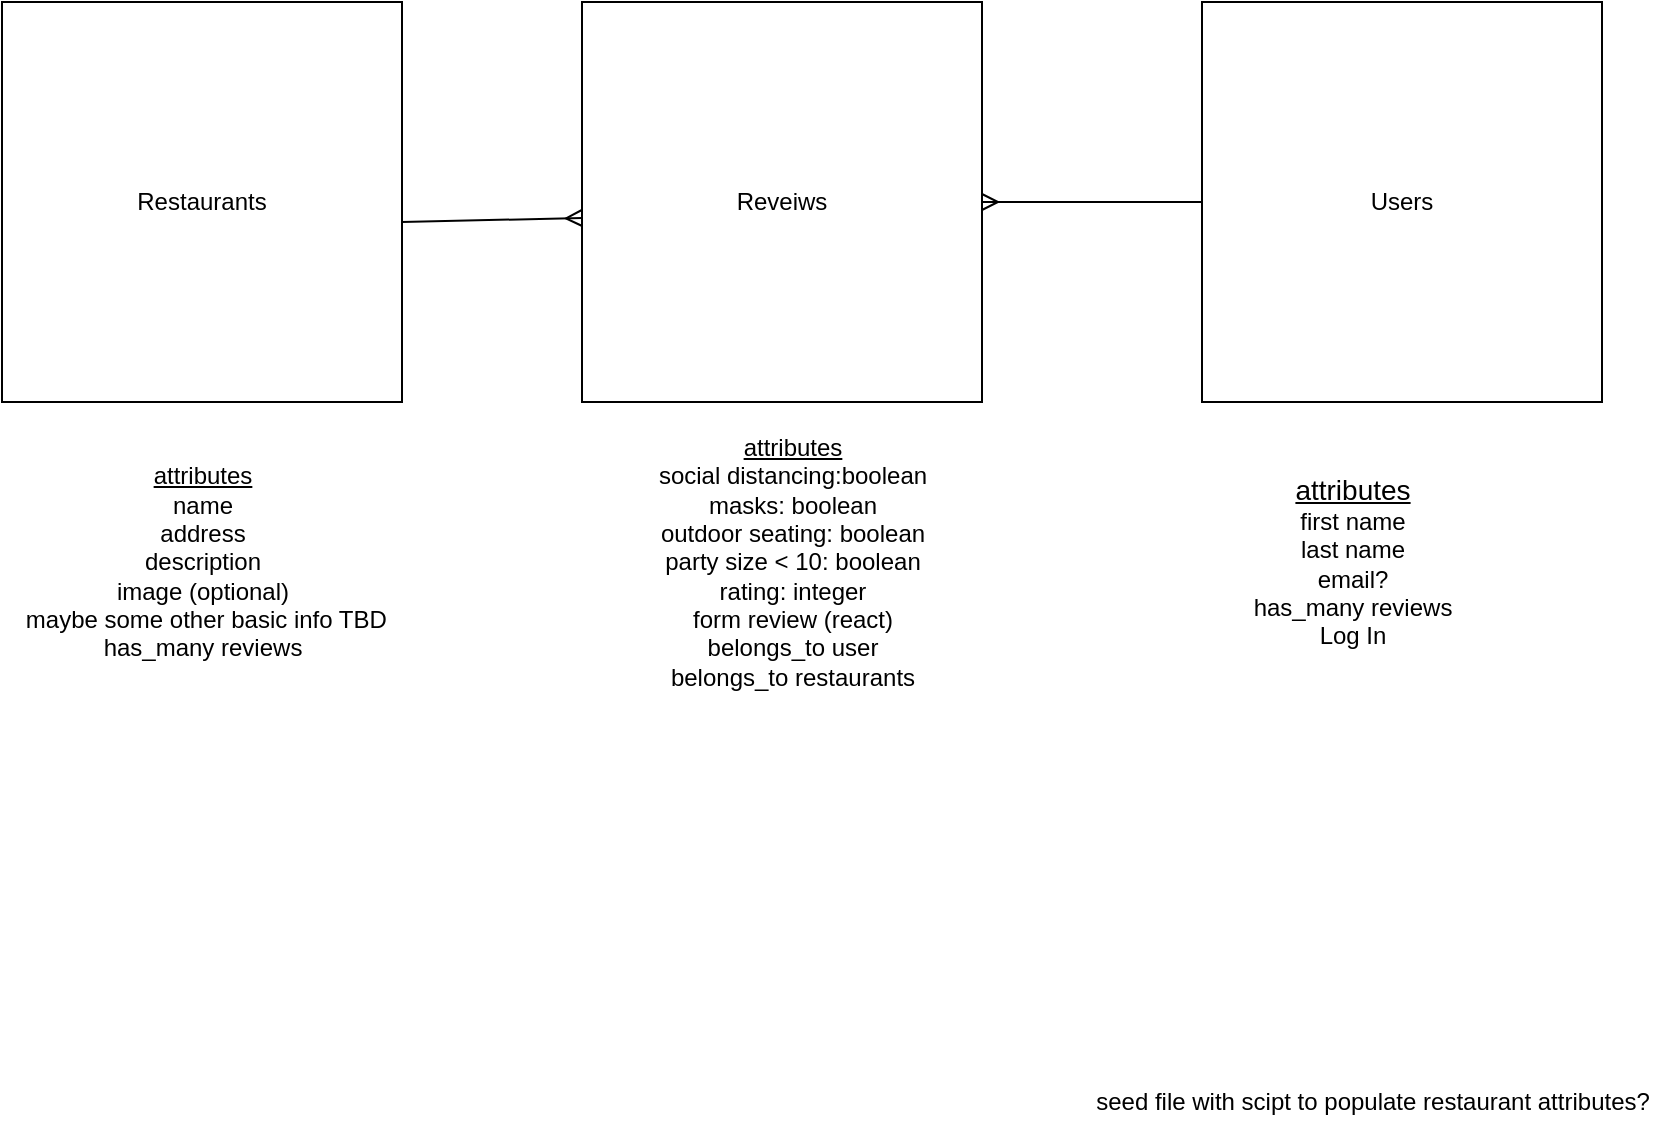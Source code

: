 <mxfile version="13.8.3" type="github">
  <diagram id="hovLEJ-dNR2mSK_s2hqZ" name="Page-1">
    <mxGraphModel dx="926" dy="571" grid="1" gridSize="10" guides="1" tooltips="1" connect="1" arrows="1" fold="1" page="1" pageScale="1" pageWidth="850" pageHeight="1100" math="0" shadow="0">
      <root>
        <mxCell id="0" />
        <mxCell id="1" parent="0" />
        <mxCell id="yNtRE2YVVB5kZNCRv-Dg-1" value="Restaurants" style="whiteSpace=wrap;html=1;aspect=fixed;" parent="1" vertex="1">
          <mxGeometry x="40" y="120" width="200" height="200" as="geometry" />
        </mxCell>
        <mxCell id="yNtRE2YVVB5kZNCRv-Dg-2" value="Reveiws" style="whiteSpace=wrap;html=1;aspect=fixed;" parent="1" vertex="1">
          <mxGeometry x="330" y="120" width="200" height="200" as="geometry" />
        </mxCell>
        <mxCell id="yNtRE2YVVB5kZNCRv-Dg-3" value="" style="endArrow=ERmany;html=1;endFill=0;" parent="1" edge="1">
          <mxGeometry width="50" height="50" relative="1" as="geometry">
            <mxPoint x="240" y="230" as="sourcePoint" />
            <mxPoint x="330" y="228" as="targetPoint" />
          </mxGeometry>
        </mxCell>
        <mxCell id="yNtRE2YVVB5kZNCRv-Dg-4" value="&lt;u&gt;attributes&lt;br&gt;&lt;/u&gt;name&lt;br&gt;address&lt;br&gt;description&lt;br&gt;image (optional)&lt;br&gt;&amp;nbsp;maybe some other basic info TBD&lt;br&gt;has_many reviews" style="text;html=1;align=center;verticalAlign=middle;resizable=0;points=[];autosize=1;" parent="1" vertex="1">
          <mxGeometry x="40" y="350" width="200" height="100" as="geometry" />
        </mxCell>
        <mxCell id="yNtRE2YVVB5kZNCRv-Dg-5" value="&lt;u&gt;attributes&lt;br&gt;&lt;/u&gt;social distancing:boolean&lt;br&gt;masks: boolean&lt;br&gt;outdoor seating: boolean&lt;br&gt;party size &amp;lt; 10: boolean&lt;br&gt;rating: integer&lt;br&gt;form review (react)&lt;br&gt;belongs_to user&lt;br&gt;belongs_to restaurants" style="text;html=1;align=center;verticalAlign=middle;resizable=0;points=[];autosize=1;" parent="1" vertex="1">
          <mxGeometry x="360" y="335" width="150" height="130" as="geometry" />
        </mxCell>
        <mxCell id="yNtRE2YVVB5kZNCRv-Dg-6" value="seed file with scipt to populate restaurant attributes?" style="text;html=1;align=center;verticalAlign=middle;resizable=0;points=[];autosize=1;" parent="1" vertex="1">
          <mxGeometry x="580" y="660" width="290" height="20" as="geometry" />
        </mxCell>
        <mxCell id="yNtRE2YVVB5kZNCRv-Dg-13" style="edgeStyle=orthogonalEdgeStyle;rounded=0;orthogonalLoop=1;jettySize=auto;html=1;exitX=0;exitY=0.5;exitDx=0;exitDy=0;endArrow=ERmany;endFill=0;" parent="1" source="yNtRE2YVVB5kZNCRv-Dg-8" target="yNtRE2YVVB5kZNCRv-Dg-2" edge="1">
          <mxGeometry relative="1" as="geometry">
            <Array as="points">
              <mxPoint x="720" y="220" />
            </Array>
          </mxGeometry>
        </mxCell>
        <mxCell id="yNtRE2YVVB5kZNCRv-Dg-8" value="Users" style="whiteSpace=wrap;html=1;aspect=fixed;" parent="1" vertex="1">
          <mxGeometry x="640" y="120" width="200" height="200" as="geometry" />
        </mxCell>
        <mxCell id="yNtRE2YVVB5kZNCRv-Dg-9" value="&lt;u&gt;&lt;font style=&quot;font-size: 14px&quot;&gt;attributes&lt;/font&gt;&lt;br&gt;&lt;/u&gt;first name&lt;br&gt;last name&lt;br&gt;email?&lt;br&gt;has_many reviews&lt;br&gt;Log In" style="text;html=1;align=center;verticalAlign=middle;resizable=0;points=[];autosize=1;" parent="1" vertex="1">
          <mxGeometry x="660" y="355" width="110" height="90" as="geometry" />
        </mxCell>
      </root>
    </mxGraphModel>
  </diagram>
</mxfile>
